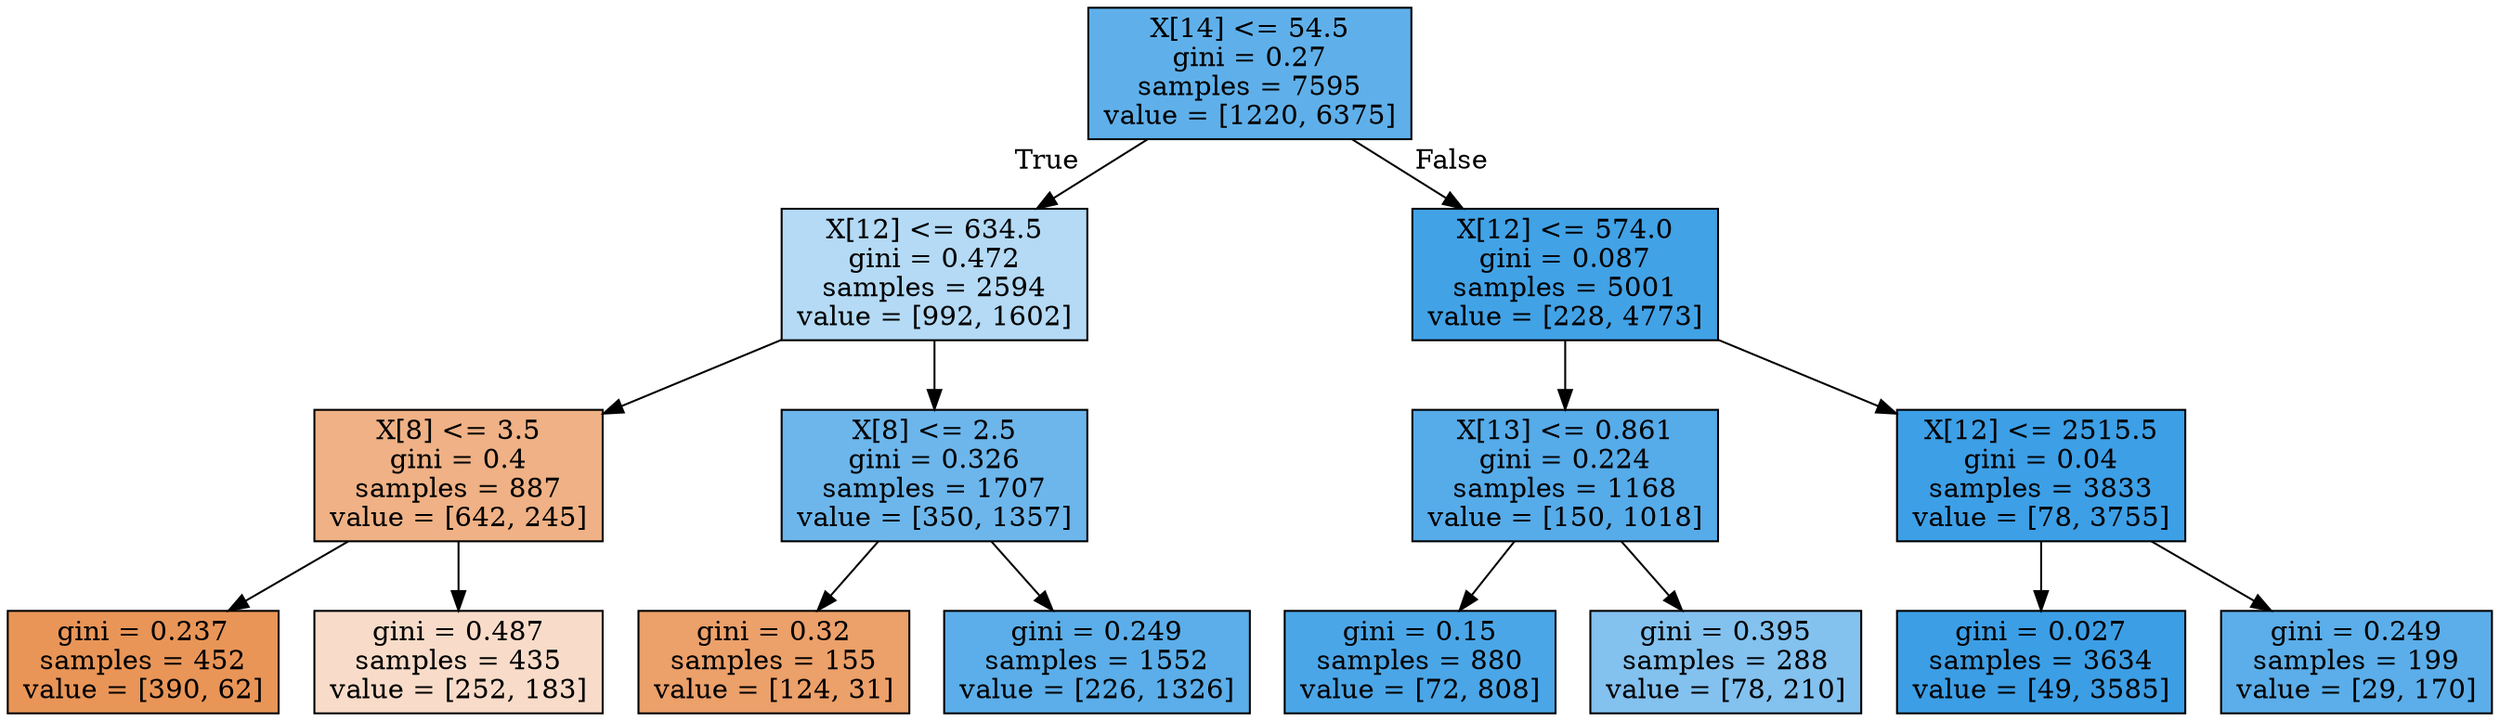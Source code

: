 digraph Tree {
node [shape=box, style="filled", color="black"] ;
0 [label="X[14] <= 54.5\ngini = 0.27\nsamples = 7595\nvalue = [1220, 6375]", fillcolor="#5fb0ea"] ;
1 [label="X[12] <= 634.5\ngini = 0.472\nsamples = 2594\nvalue = [992, 1602]", fillcolor="#b4daf5"] ;
0 -> 1 [labeldistance=2.5, labelangle=45, headlabel="True"] ;
2 [label="X[8] <= 3.5\ngini = 0.4\nsamples = 887\nvalue = [642, 245]", fillcolor="#efb185"] ;
1 -> 2 ;
3 [label="gini = 0.237\nsamples = 452\nvalue = [390, 62]", fillcolor="#e99558"] ;
2 -> 3 ;
4 [label="gini = 0.487\nsamples = 435\nvalue = [252, 183]", fillcolor="#f8dcc9"] ;
2 -> 4 ;
5 [label="X[8] <= 2.5\ngini = 0.326\nsamples = 1707\nvalue = [350, 1357]", fillcolor="#6cb6ec"] ;
1 -> 5 ;
6 [label="gini = 0.32\nsamples = 155\nvalue = [124, 31]", fillcolor="#eca06a"] ;
5 -> 6 ;
7 [label="gini = 0.249\nsamples = 1552\nvalue = [226, 1326]", fillcolor="#5baee9"] ;
5 -> 7 ;
8 [label="X[12] <= 574.0\ngini = 0.087\nsamples = 5001\nvalue = [228, 4773]", fillcolor="#42a2e6"] ;
0 -> 8 [labeldistance=2.5, labelangle=-45, headlabel="False"] ;
9 [label="X[13] <= 0.861\ngini = 0.224\nsamples = 1168\nvalue = [150, 1018]", fillcolor="#56abe9"] ;
8 -> 9 ;
10 [label="gini = 0.15\nsamples = 880\nvalue = [72, 808]", fillcolor="#4ba6e7"] ;
9 -> 10 ;
11 [label="gini = 0.395\nsamples = 288\nvalue = [78, 210]", fillcolor="#83c1ef"] ;
9 -> 11 ;
12 [label="X[12] <= 2515.5\ngini = 0.04\nsamples = 3833\nvalue = [78, 3755]", fillcolor="#3d9fe6"] ;
8 -> 12 ;
13 [label="gini = 0.027\nsamples = 3634\nvalue = [49, 3585]", fillcolor="#3c9ee5"] ;
12 -> 13 ;
14 [label="gini = 0.249\nsamples = 199\nvalue = [29, 170]", fillcolor="#5baee9"] ;
12 -> 14 ;
}